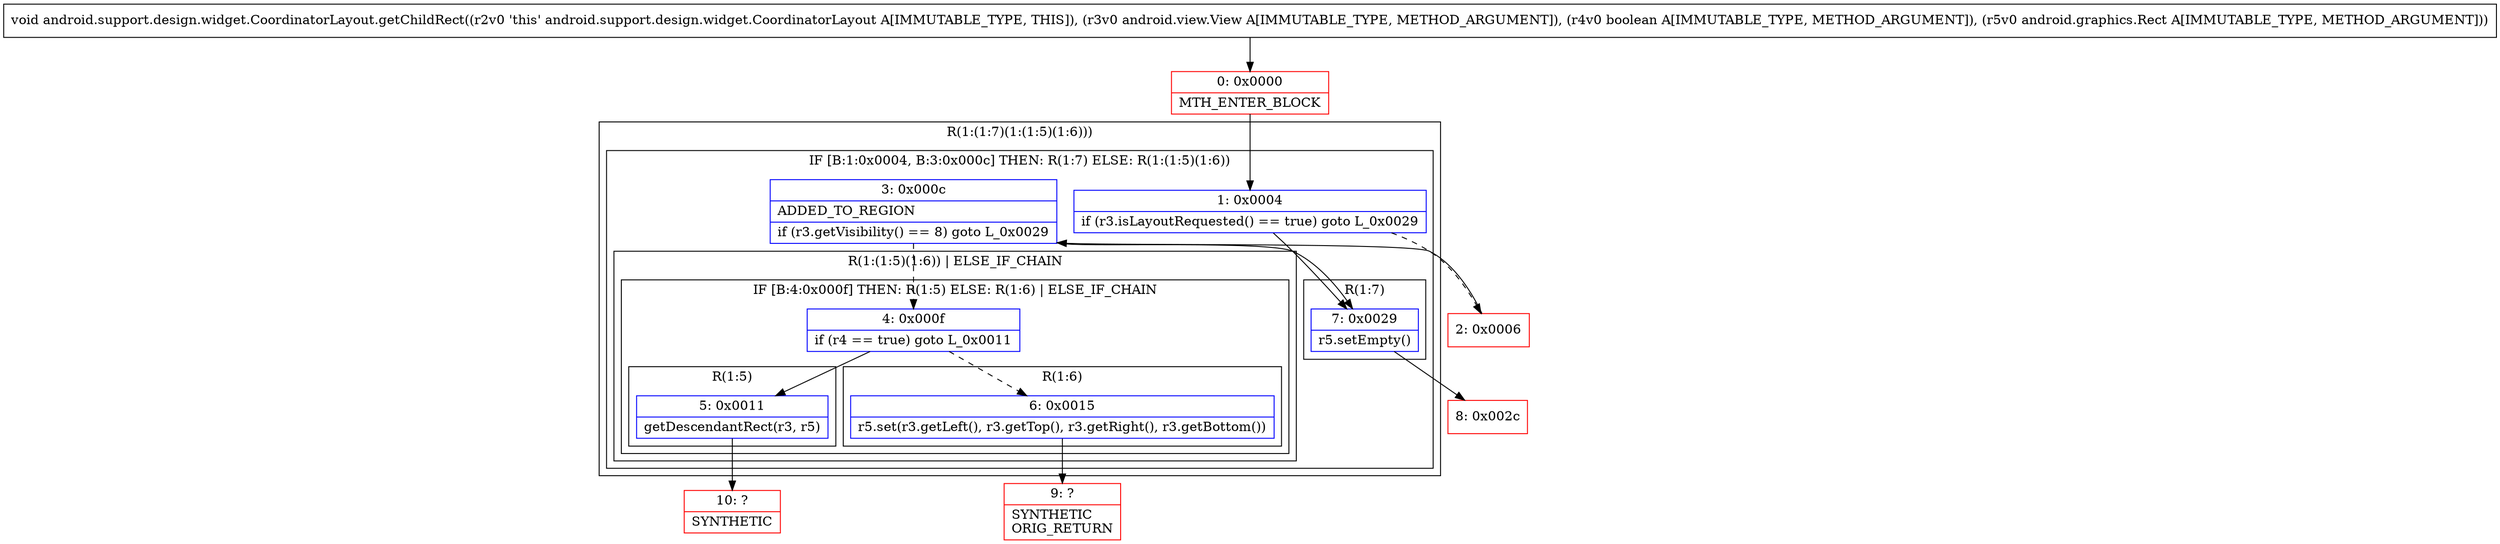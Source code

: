 digraph "CFG forandroid.support.design.widget.CoordinatorLayout.getChildRect(Landroid\/view\/View;ZLandroid\/graphics\/Rect;)V" {
subgraph cluster_Region_2038475097 {
label = "R(1:(1:7)(1:(1:5)(1:6)))";
node [shape=record,color=blue];
subgraph cluster_IfRegion_1650711173 {
label = "IF [B:1:0x0004, B:3:0x000c] THEN: R(1:7) ELSE: R(1:(1:5)(1:6))";
node [shape=record,color=blue];
Node_1 [shape=record,label="{1\:\ 0x0004|if (r3.isLayoutRequested() == true) goto L_0x0029\l}"];
Node_3 [shape=record,label="{3\:\ 0x000c|ADDED_TO_REGION\l|if (r3.getVisibility() == 8) goto L_0x0029\l}"];
subgraph cluster_Region_521887410 {
label = "R(1:7)";
node [shape=record,color=blue];
Node_7 [shape=record,label="{7\:\ 0x0029|r5.setEmpty()\l}"];
}
subgraph cluster_Region_1190696968 {
label = "R(1:(1:5)(1:6)) | ELSE_IF_CHAIN\l";
node [shape=record,color=blue];
subgraph cluster_IfRegion_986590191 {
label = "IF [B:4:0x000f] THEN: R(1:5) ELSE: R(1:6) | ELSE_IF_CHAIN\l";
node [shape=record,color=blue];
Node_4 [shape=record,label="{4\:\ 0x000f|if (r4 == true) goto L_0x0011\l}"];
subgraph cluster_Region_1174759873 {
label = "R(1:5)";
node [shape=record,color=blue];
Node_5 [shape=record,label="{5\:\ 0x0011|getDescendantRect(r3, r5)\l}"];
}
subgraph cluster_Region_53363069 {
label = "R(1:6)";
node [shape=record,color=blue];
Node_6 [shape=record,label="{6\:\ 0x0015|r5.set(r3.getLeft(), r3.getTop(), r3.getRight(), r3.getBottom())\l}"];
}
}
}
}
}
Node_0 [shape=record,color=red,label="{0\:\ 0x0000|MTH_ENTER_BLOCK\l}"];
Node_2 [shape=record,color=red,label="{2\:\ 0x0006}"];
Node_8 [shape=record,color=red,label="{8\:\ 0x002c}"];
Node_9 [shape=record,color=red,label="{9\:\ ?|SYNTHETIC\lORIG_RETURN\l}"];
Node_10 [shape=record,color=red,label="{10\:\ ?|SYNTHETIC\l}"];
MethodNode[shape=record,label="{void android.support.design.widget.CoordinatorLayout.getChildRect((r2v0 'this' android.support.design.widget.CoordinatorLayout A[IMMUTABLE_TYPE, THIS]), (r3v0 android.view.View A[IMMUTABLE_TYPE, METHOD_ARGUMENT]), (r4v0 boolean A[IMMUTABLE_TYPE, METHOD_ARGUMENT]), (r5v0 android.graphics.Rect A[IMMUTABLE_TYPE, METHOD_ARGUMENT])) }"];
MethodNode -> Node_0;
Node_1 -> Node_2[style=dashed];
Node_1 -> Node_7;
Node_3 -> Node_4[style=dashed];
Node_3 -> Node_7;
Node_7 -> Node_8;
Node_4 -> Node_5;
Node_4 -> Node_6[style=dashed];
Node_5 -> Node_10;
Node_6 -> Node_9;
Node_0 -> Node_1;
Node_2 -> Node_3;
}

